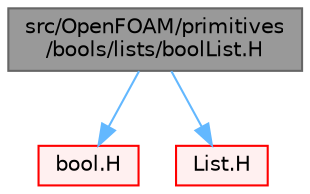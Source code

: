 digraph "src/OpenFOAM/primitives/bools/lists/boolList.H"
{
 // LATEX_PDF_SIZE
  bgcolor="transparent";
  edge [fontname=Helvetica,fontsize=10,labelfontname=Helvetica,labelfontsize=10];
  node [fontname=Helvetica,fontsize=10,shape=box,height=0.2,width=0.4];
  Node1 [id="Node000001",label="src/OpenFOAM/primitives\l/bools/lists/boolList.H",height=0.2,width=0.4,color="gray40", fillcolor="grey60", style="filled", fontcolor="black",tooltip=" "];
  Node1 -> Node2 [id="edge1_Node000001_Node000002",color="steelblue1",style="solid",tooltip=" "];
  Node2 [id="Node000002",label="bool.H",height=0.2,width=0.4,color="red", fillcolor="#FFF0F0", style="filled",URL="$bool_8H.html",tooltip="System bool."];
  Node1 -> Node7 [id="edge2_Node000001_Node000007",color="steelblue1",style="solid",tooltip=" "];
  Node7 [id="Node000007",label="List.H",height=0.2,width=0.4,color="red", fillcolor="#FFF0F0", style="filled",URL="$List_8H.html",tooltip=" "];
}
